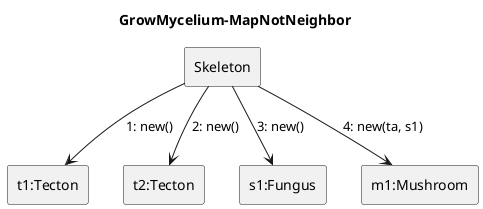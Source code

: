 @startuml
skinparam linestyle ortho
title GrowMycelium-MapNotNeighbor

rectangle Skeleton

rectangle "t1:Tecton" as t1
rectangle "t2:Tecton" as t2
rectangle "s1:Fungus" as s1
rectangle "m1:Mushroom" as m1

Skeleton --> t1: "1: new()"
Skeleton --> t2: "2: new()"
Skeleton --> s1 : "3: new()"
Skeleton --> m1: "4: new(ta, s1)"


@enduml